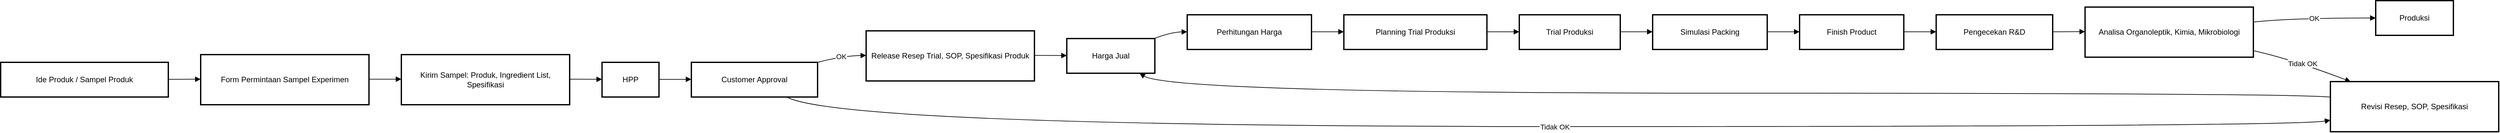 <mxfile version="26.2.9">
  <diagram name="Page-1" id="JEkLsybQMh7TkXwGEb7z">
    <mxGraphModel dx="1828" dy="1383" grid="1" gridSize="10" guides="1" tooltips="1" connect="1" arrows="1" fold="1" page="1" pageScale="1" pageWidth="850" pageHeight="1100" math="0" shadow="0">
      <root>
        <mxCell id="0" />
        <mxCell id="1" parent="0" />
        <mxCell id="6dXVv3c4vtzoXwTVIitz-64" value="Ide Produk / Sampel Produk" style="whiteSpace=wrap;strokeWidth=2;" vertex="1" parent="1">
          <mxGeometry x="20" y="256" width="259" height="54" as="geometry" />
        </mxCell>
        <mxCell id="6dXVv3c4vtzoXwTVIitz-65" value="Form Permintaan Sampel Experimen" style="whiteSpace=wrap;strokeWidth=2;" vertex="1" parent="1">
          <mxGeometry x="329" y="244" width="260" height="78" as="geometry" />
        </mxCell>
        <mxCell id="6dXVv3c4vtzoXwTVIitz-66" value="Kirim Sampel: Produk, Ingredient List, Spesifikasi" style="whiteSpace=wrap;strokeWidth=2;" vertex="1" parent="1">
          <mxGeometry x="639" y="244" width="260" height="78" as="geometry" />
        </mxCell>
        <mxCell id="6dXVv3c4vtzoXwTVIitz-67" value="HPP" style="whiteSpace=wrap;strokeWidth=2;" vertex="1" parent="1">
          <mxGeometry x="949" y="256" width="88" height="54" as="geometry" />
        </mxCell>
        <mxCell id="6dXVv3c4vtzoXwTVIitz-68" value="Customer Approval" style="whiteSpace=wrap;strokeWidth=2;" vertex="1" parent="1">
          <mxGeometry x="1087" y="256" width="195" height="54" as="geometry" />
        </mxCell>
        <mxCell id="6dXVv3c4vtzoXwTVIitz-69" value="Release Resep Trial, SOP, Spesifikasi Produk" style="whiteSpace=wrap;strokeWidth=2;" vertex="1" parent="1">
          <mxGeometry x="1357" y="207" width="260" height="78" as="geometry" />
        </mxCell>
        <mxCell id="6dXVv3c4vtzoXwTVIitz-70" value="Revisi Resep, SOP, Spesifikasi" style="whiteSpace=wrap;strokeWidth=2;" vertex="1" parent="1">
          <mxGeometry x="3619" y="286" width="260" height="78" as="geometry" />
        </mxCell>
        <mxCell id="6dXVv3c4vtzoXwTVIitz-71" value="Harga Jual" style="whiteSpace=wrap;strokeWidth=2;" vertex="1" parent="1">
          <mxGeometry x="1667" y="219" width="136" height="54" as="geometry" />
        </mxCell>
        <mxCell id="6dXVv3c4vtzoXwTVIitz-72" value="Perhitungan Harga" style="whiteSpace=wrap;strokeWidth=2;" vertex="1" parent="1">
          <mxGeometry x="1853" y="182" width="192" height="54" as="geometry" />
        </mxCell>
        <mxCell id="6dXVv3c4vtzoXwTVIitz-73" value="Planning Trial Produksi" style="whiteSpace=wrap;strokeWidth=2;" vertex="1" parent="1">
          <mxGeometry x="2095" y="182" width="221" height="54" as="geometry" />
        </mxCell>
        <mxCell id="6dXVv3c4vtzoXwTVIitz-74" value="Trial Produksi" style="whiteSpace=wrap;strokeWidth=2;" vertex="1" parent="1">
          <mxGeometry x="2366" y="182" width="156" height="54" as="geometry" />
        </mxCell>
        <mxCell id="6dXVv3c4vtzoXwTVIitz-75" value="Simulasi Packing" style="whiteSpace=wrap;strokeWidth=2;" vertex="1" parent="1">
          <mxGeometry x="2572" y="182" width="177" height="54" as="geometry" />
        </mxCell>
        <mxCell id="6dXVv3c4vtzoXwTVIitz-76" value="Finish Product" style="whiteSpace=wrap;strokeWidth=2;" vertex="1" parent="1">
          <mxGeometry x="2799" y="182" width="161" height="54" as="geometry" />
        </mxCell>
        <mxCell id="6dXVv3c4vtzoXwTVIitz-77" value="Pengecekan R&amp;D" style="whiteSpace=wrap;strokeWidth=2;" vertex="1" parent="1">
          <mxGeometry x="3010" y="182" width="180" height="54" as="geometry" />
        </mxCell>
        <mxCell id="6dXVv3c4vtzoXwTVIitz-78" value="Analisa Organoleptik, Kimia, Mikrobiologi" style="whiteSpace=wrap;strokeWidth=2;" vertex="1" parent="1">
          <mxGeometry x="3240" y="170" width="260" height="78" as="geometry" />
        </mxCell>
        <mxCell id="6dXVv3c4vtzoXwTVIitz-79" value="Produksi" style="whiteSpace=wrap;strokeWidth=2;" vertex="1" parent="1">
          <mxGeometry x="3689" y="160" width="120" height="54" as="geometry" />
        </mxCell>
        <mxCell id="6dXVv3c4vtzoXwTVIitz-80" value="" style="curved=1;startArrow=none;endArrow=block;exitX=1;exitY=0.49;entryX=0;entryY=0.49;rounded=0;" edge="1" parent="1" source="6dXVv3c4vtzoXwTVIitz-64" target="6dXVv3c4vtzoXwTVIitz-65">
          <mxGeometry relative="1" as="geometry">
            <Array as="points" />
          </mxGeometry>
        </mxCell>
        <mxCell id="6dXVv3c4vtzoXwTVIitz-81" value="" style="curved=1;startArrow=none;endArrow=block;exitX=1;exitY=0.49;entryX=0;entryY=0.49;rounded=0;" edge="1" parent="1" source="6dXVv3c4vtzoXwTVIitz-65" target="6dXVv3c4vtzoXwTVIitz-66">
          <mxGeometry relative="1" as="geometry">
            <Array as="points" />
          </mxGeometry>
        </mxCell>
        <mxCell id="6dXVv3c4vtzoXwTVIitz-82" value="" style="curved=1;startArrow=none;endArrow=block;exitX=1;exitY=0.49;entryX=0;entryY=0.49;rounded=0;" edge="1" parent="1" source="6dXVv3c4vtzoXwTVIitz-66" target="6dXVv3c4vtzoXwTVIitz-67">
          <mxGeometry relative="1" as="geometry">
            <Array as="points" />
          </mxGeometry>
        </mxCell>
        <mxCell id="6dXVv3c4vtzoXwTVIitz-83" value="" style="curved=1;startArrow=none;endArrow=block;exitX=1;exitY=0.49;entryX=0;entryY=0.49;rounded=0;" edge="1" parent="1" source="6dXVv3c4vtzoXwTVIitz-67" target="6dXVv3c4vtzoXwTVIitz-68">
          <mxGeometry relative="1" as="geometry">
            <Array as="points" />
          </mxGeometry>
        </mxCell>
        <mxCell id="6dXVv3c4vtzoXwTVIitz-84" value="OK" style="curved=1;startArrow=none;endArrow=block;exitX=1;exitY=0;entryX=0;entryY=0.49;rounded=0;" edge="1" parent="1" source="6dXVv3c4vtzoXwTVIitz-68" target="6dXVv3c4vtzoXwTVIitz-69">
          <mxGeometry relative="1" as="geometry">
            <Array as="points">
              <mxPoint x="1320" y="246" />
            </Array>
          </mxGeometry>
        </mxCell>
        <mxCell id="6dXVv3c4vtzoXwTVIitz-85" value="Tidak OK" style="curved=1;startArrow=none;endArrow=block;exitX=0.75;exitY=0.99;entryX=0;entryY=0.77;rounded=0;" edge="1" parent="1" source="6dXVv3c4vtzoXwTVIitz-68" target="6dXVv3c4vtzoXwTVIitz-70">
          <mxGeometry relative="1" as="geometry">
            <Array as="points">
              <mxPoint x="1320" y="356" />
              <mxPoint x="3559" y="356" />
            </Array>
          </mxGeometry>
        </mxCell>
        <mxCell id="6dXVv3c4vtzoXwTVIitz-86" value="" style="curved=1;startArrow=none;endArrow=block;exitX=1;exitY=0.49;entryX=0;entryY=0.49;rounded=0;" edge="1" parent="1" source="6dXVv3c4vtzoXwTVIitz-69" target="6dXVv3c4vtzoXwTVIitz-71">
          <mxGeometry relative="1" as="geometry">
            <Array as="points" />
          </mxGeometry>
        </mxCell>
        <mxCell id="6dXVv3c4vtzoXwTVIitz-87" value="" style="curved=1;startArrow=none;endArrow=block;exitX=0;exitY=0.31;entryX=0.82;entryY=0.99;rounded=0;" edge="1" parent="1" source="6dXVv3c4vtzoXwTVIitz-70" target="6dXVv3c4vtzoXwTVIitz-71">
          <mxGeometry relative="1" as="geometry">
            <Array as="points">
              <mxPoint x="3559" y="304" />
              <mxPoint x="1828" y="304" />
            </Array>
          </mxGeometry>
        </mxCell>
        <mxCell id="6dXVv3c4vtzoXwTVIitz-88" value="" style="curved=1;startArrow=none;endArrow=block;exitX=1;exitY=-0.01;entryX=0;entryY=0.49;rounded=0;" edge="1" parent="1" source="6dXVv3c4vtzoXwTVIitz-71" target="6dXVv3c4vtzoXwTVIitz-72">
          <mxGeometry relative="1" as="geometry">
            <Array as="points">
              <mxPoint x="1828" y="209" />
            </Array>
          </mxGeometry>
        </mxCell>
        <mxCell id="6dXVv3c4vtzoXwTVIitz-89" value="" style="curved=1;startArrow=none;endArrow=block;exitX=1;exitY=0.49;entryX=0;entryY=0.49;rounded=0;" edge="1" parent="1" source="6dXVv3c4vtzoXwTVIitz-72" target="6dXVv3c4vtzoXwTVIitz-73">
          <mxGeometry relative="1" as="geometry">
            <Array as="points" />
          </mxGeometry>
        </mxCell>
        <mxCell id="6dXVv3c4vtzoXwTVIitz-90" value="" style="curved=1;startArrow=none;endArrow=block;exitX=1;exitY=0.49;entryX=0;entryY=0.49;rounded=0;" edge="1" parent="1" source="6dXVv3c4vtzoXwTVIitz-73" target="6dXVv3c4vtzoXwTVIitz-74">
          <mxGeometry relative="1" as="geometry">
            <Array as="points" />
          </mxGeometry>
        </mxCell>
        <mxCell id="6dXVv3c4vtzoXwTVIitz-91" value="" style="curved=1;startArrow=none;endArrow=block;exitX=1;exitY=0.49;entryX=0;entryY=0.49;rounded=0;" edge="1" parent="1" source="6dXVv3c4vtzoXwTVIitz-74" target="6dXVv3c4vtzoXwTVIitz-75">
          <mxGeometry relative="1" as="geometry">
            <Array as="points" />
          </mxGeometry>
        </mxCell>
        <mxCell id="6dXVv3c4vtzoXwTVIitz-92" value="" style="curved=1;startArrow=none;endArrow=block;exitX=1;exitY=0.49;entryX=0;entryY=0.49;rounded=0;" edge="1" parent="1" source="6dXVv3c4vtzoXwTVIitz-75" target="6dXVv3c4vtzoXwTVIitz-76">
          <mxGeometry relative="1" as="geometry">
            <Array as="points" />
          </mxGeometry>
        </mxCell>
        <mxCell id="6dXVv3c4vtzoXwTVIitz-93" value="" style="curved=1;startArrow=none;endArrow=block;exitX=1;exitY=0.49;entryX=0;entryY=0.49;rounded=0;" edge="1" parent="1" source="6dXVv3c4vtzoXwTVIitz-76" target="6dXVv3c4vtzoXwTVIitz-77">
          <mxGeometry relative="1" as="geometry">
            <Array as="points" />
          </mxGeometry>
        </mxCell>
        <mxCell id="6dXVv3c4vtzoXwTVIitz-94" value="" style="curved=1;startArrow=none;endArrow=block;exitX=1;exitY=0.49;entryX=0;entryY=0.49;rounded=0;" edge="1" parent="1" source="6dXVv3c4vtzoXwTVIitz-77" target="6dXVv3c4vtzoXwTVIitz-78">
          <mxGeometry relative="1" as="geometry">
            <Array as="points" />
          </mxGeometry>
        </mxCell>
        <mxCell id="6dXVv3c4vtzoXwTVIitz-95" value="OK" style="curved=1;startArrow=none;endArrow=block;exitX=1;exitY=0.3;entryX=0;entryY=0.5;rounded=0;" edge="1" parent="1" source="6dXVv3c4vtzoXwTVIitz-78" target="6dXVv3c4vtzoXwTVIitz-79">
          <mxGeometry relative="1" as="geometry">
            <Array as="points">
              <mxPoint x="3559" y="187" />
            </Array>
          </mxGeometry>
        </mxCell>
        <mxCell id="6dXVv3c4vtzoXwTVIitz-96" value="Tidak OK" style="curved=1;startArrow=none;endArrow=block;exitX=1;exitY=0.87;entryX=0.12;entryY=0;rounded=0;" edge="1" parent="1" source="6dXVv3c4vtzoXwTVIitz-78" target="6dXVv3c4vtzoXwTVIitz-70">
          <mxGeometry relative="1" as="geometry">
            <Array as="points">
              <mxPoint x="3559" y="251" />
            </Array>
          </mxGeometry>
        </mxCell>
      </root>
    </mxGraphModel>
  </diagram>
</mxfile>
